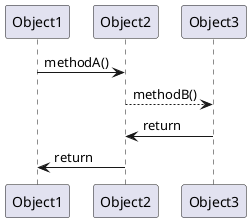 @startuml
Object1-> Object2: methodA()
Object2 --> Object3: methodB()

Object3-> Object2: return
Object2-> Object1: return
@enduml
